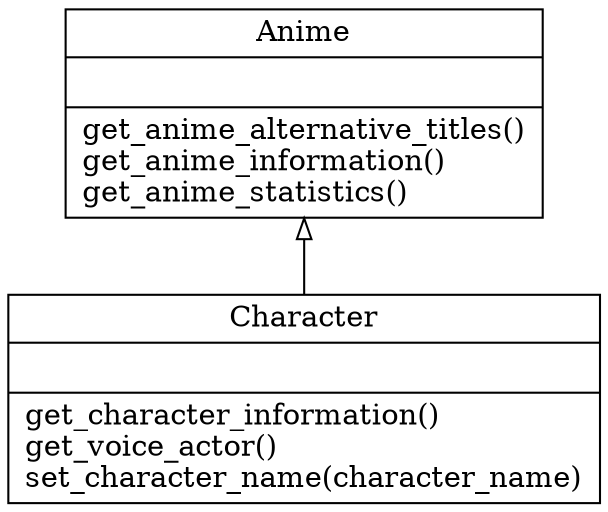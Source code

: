 digraph "classes" {
charset="utf-8"
rankdir=BT
"0" [label="{Anime|\l|get_anime_alternative_titles()\lget_anime_information()\lget_anime_statistics()\l}", shape="record"];
"1" [label="{Character|\l|get_character_information()\lget_voice_actor()\lset_character_name(character_name)\l}", shape="record"];
"1" -> "0" [arrowhead="empty", arrowtail="none"];
}